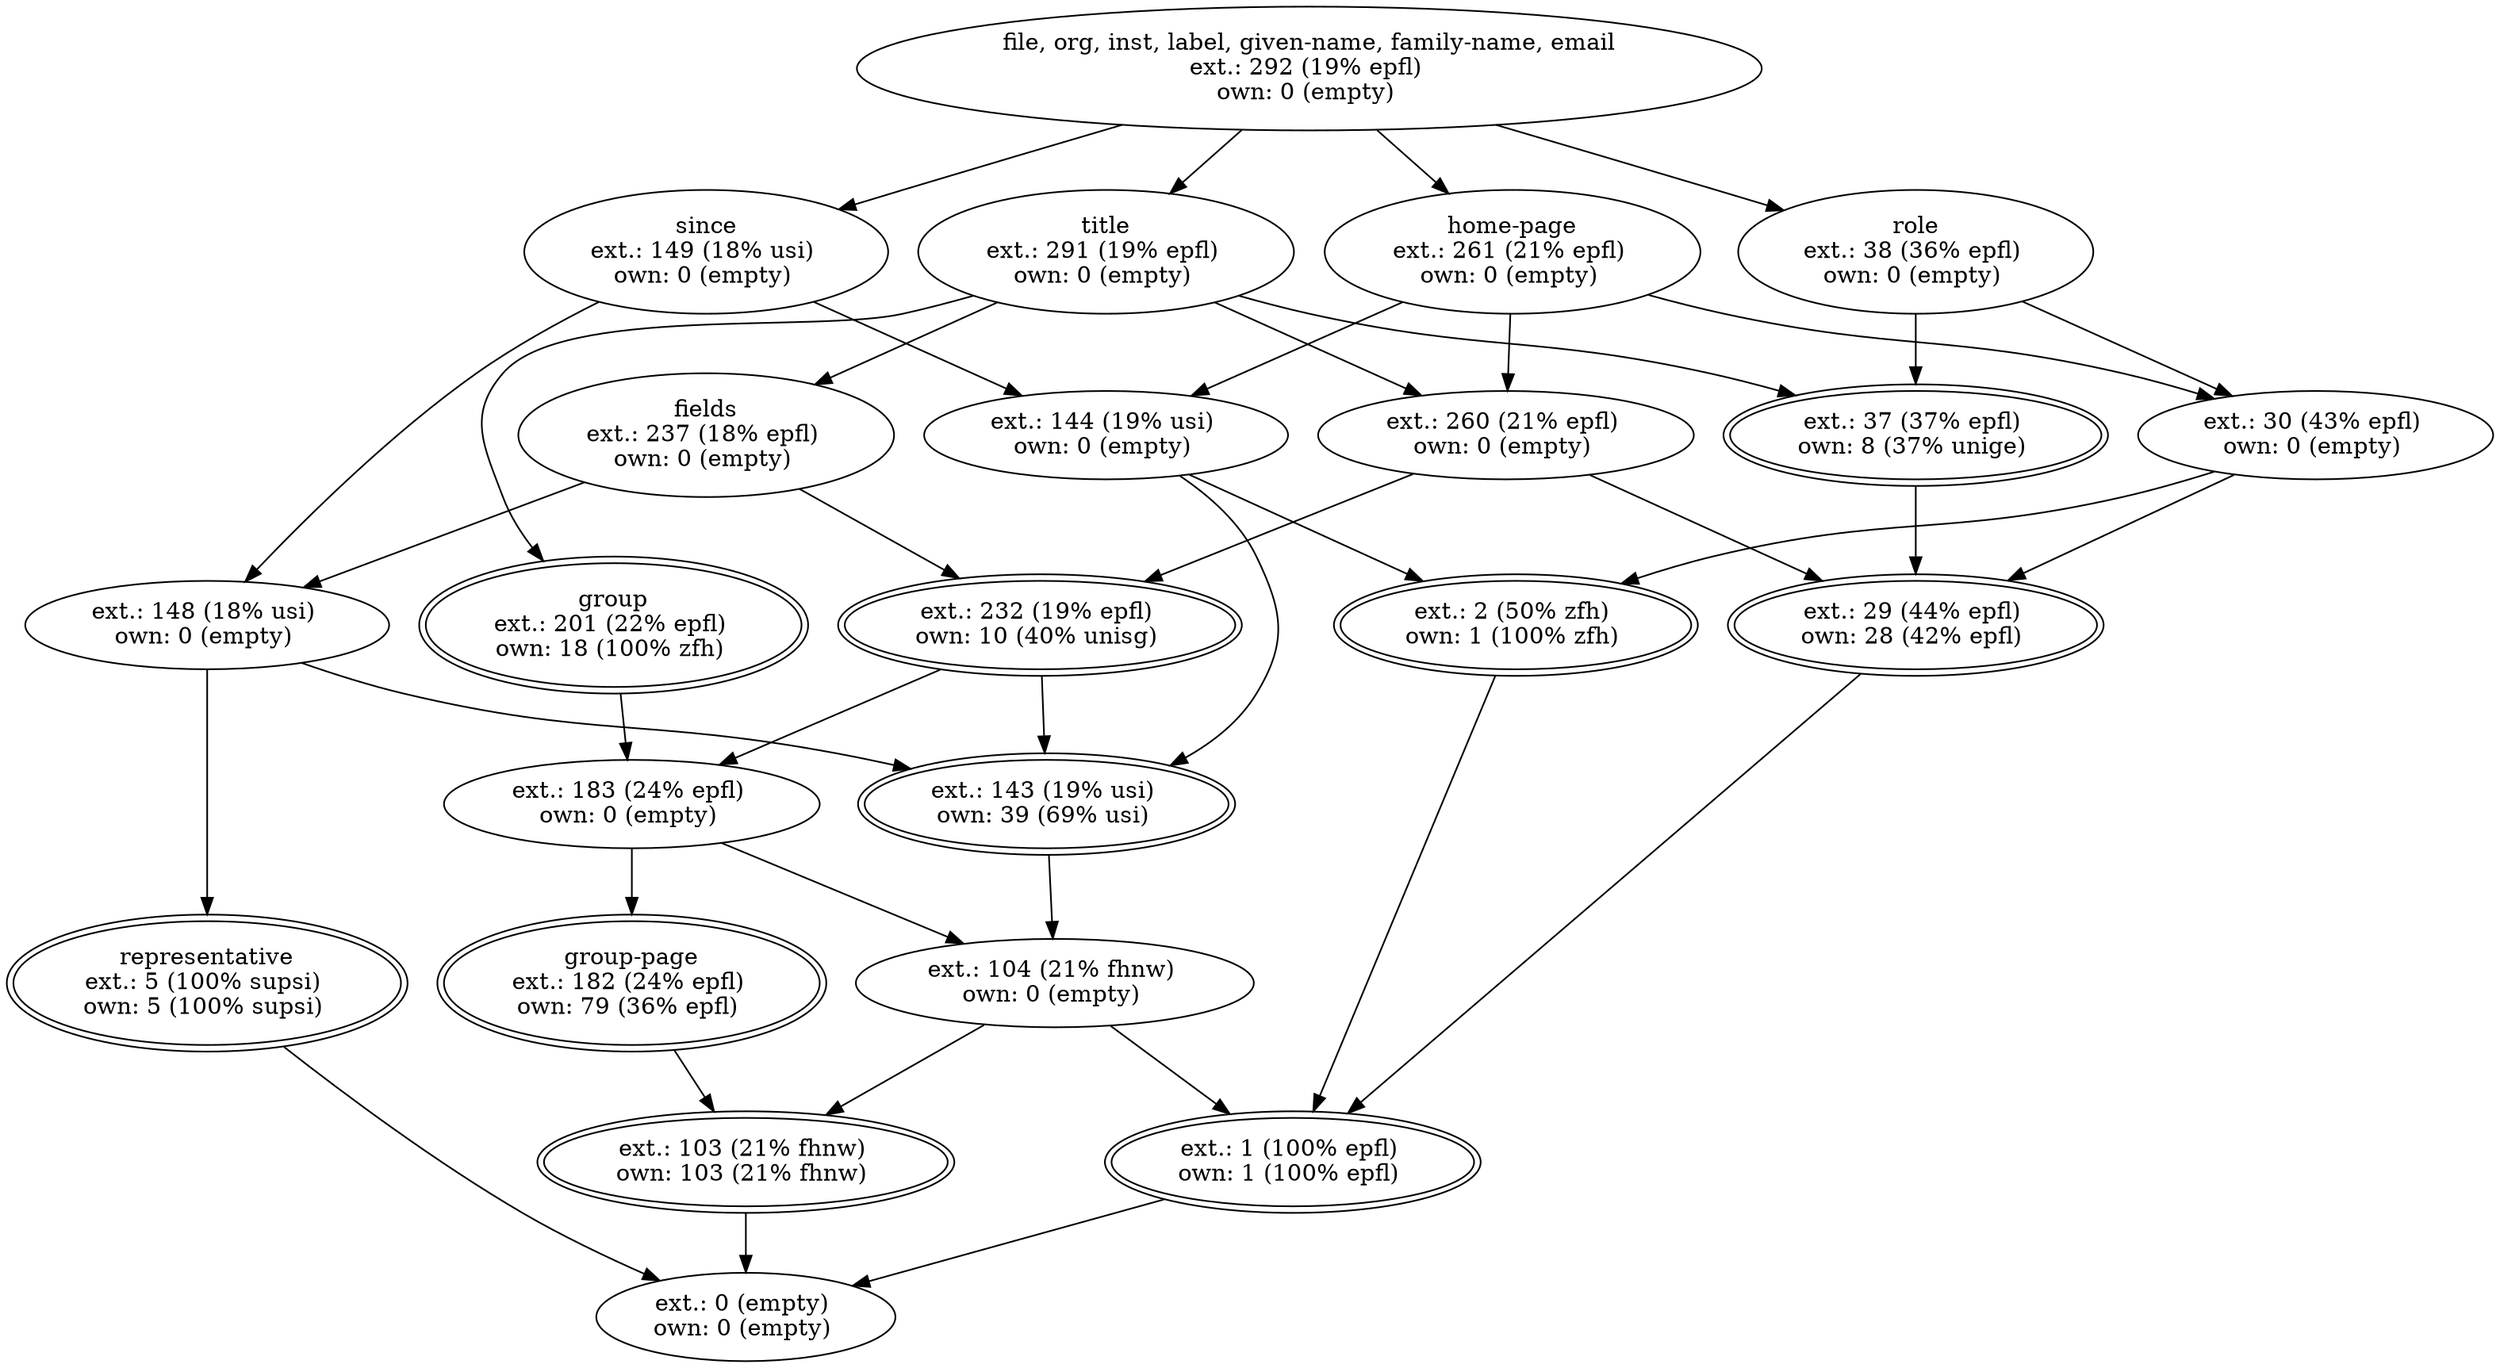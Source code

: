 digraph d{
1 [label="file, org, inst, label, given-name, family-name, email
ext.: 292 (19% epfl) 
own: 0 (empty) "]
2 [label="ext.: 103 (21% fhnw) 
own: 103 (21% fhnw) ", peripheries = 2]
3 [label="group-page
ext.: 182 (24% epfl) 
own: 79 (36% epfl) ", peripheries = 2]
4 [label="ext.: 104 (21% fhnw) 
own: 0 (empty) "]
5 [label="ext.: 183 (24% epfl) 
own: 0 (empty) "]
6 [label="ext.: 1 (100% epfl) 
own: 1 (100% epfl) ", peripheries = 2]
7 [label="ext.: 260 (21% epfl) 
own: 0 (empty) "]
8 [label="ext.: 29 (44% epfl) 
own: 28 (42% epfl) ", peripheries = 2]
9 [label="title
ext.: 291 (19% epfl) 
own: 0 (empty) "]
10 [label="ext.: 37 (37% epfl) 
own: 8 (37% unige) ", peripheries = 2]
11 [label="ext.: 143 (19% usi) 
own: 39 (69% usi) ", peripheries = 2]
12 [label="ext.: 232 (19% epfl) 
own: 10 (40% unisg) ", peripheries = 2]
13 [label="ext.: 148 (18% usi) 
own: 0 (empty) "]
14 [label="fields
ext.: 237 (18% epfl) 
own: 0 (empty) "]
15 [label="representative
ext.: 5 (100% supsi) 
own: 5 (100% supsi) ", peripheries = 2]
16 [label="ext.: 144 (19% usi) 
own: 0 (empty) "]
17 [label="home-page
ext.: 261 (21% epfl) 
own: 0 (empty) "]
18 [label="ext.: 2 (50% zfh) 
own: 1 (100% zfh) ", peripheries = 2]
19 [label="ext.: 30 (43% epfl) 
own: 0 (empty) "]
20 [label="role
ext.: 38 (36% epfl) 
own: 0 (empty) "]
21 [label="since
ext.: 149 (18% usi) 
own: 0 (empty) "]
22 [label="group
ext.: 201 (22% epfl) 
own: 18 (100% zfh) ", peripheries = 2]
23 [label="ext.: 0 (empty) 
own: 0 (empty) "]
1->9;
1->17;
1->20;
1->21;
9->7;
9->10;
9->14;
9->22;
17->7;
17->16;
17->19;
20->10;
20->19;
21->16;
7->8;
7->12;
10->8;
14->12;
14->13;
16->18;
19->8;
19->18;
12->5;
12->11;
13->11;
13->15;
5->3;
5->4;
11->4;
3->2;
4->2;
4->6;
2->23;
6->23;
21->13;
16->11;
22->5;
8->6;
18->6;
15->23;
}